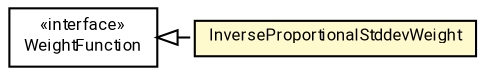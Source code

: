 #!/usr/local/bin/dot
#
# Class diagram 
# Generated by UMLGraph version R5_7_2-60-g0e99a6 (http://www.spinellis.gr/umlgraph/)
#

digraph G {
	graph [fontnames="svg"]
	edge [fontname="Roboto",fontsize=7,labelfontname="Roboto",labelfontsize=7,color="black"];
	node [fontname="Roboto",fontcolor="black",fontsize=8,shape=plaintext,margin=0,width=0,height=0];
	nodesep=0.15;
	ranksep=0.25;
	rankdir=LR;
	// de.lmu.ifi.dbs.elki.math.linearalgebra.pca.weightfunctions.WeightFunction
	c5519670 [label=<<table title="de.lmu.ifi.dbs.elki.math.linearalgebra.pca.weightfunctions.WeightFunction" border="0" cellborder="1" cellspacing="0" cellpadding="2" href="WeightFunction.html" target="_parent">
		<tr><td><table border="0" cellspacing="0" cellpadding="1">
		<tr><td align="center" balign="center"> &#171;interface&#187; </td></tr>
		<tr><td align="center" balign="center"> <font face="Roboto">WeightFunction</font> </td></tr>
		</table></td></tr>
		</table>>, URL="WeightFunction.html"];
	// de.lmu.ifi.dbs.elki.math.linearalgebra.pca.weightfunctions.InverseProportionalStddevWeight
	c5519675 [label=<<table title="de.lmu.ifi.dbs.elki.math.linearalgebra.pca.weightfunctions.InverseProportionalStddevWeight" border="0" cellborder="1" cellspacing="0" cellpadding="2" bgcolor="lemonChiffon" href="InverseProportionalStddevWeight.html" target="_parent">
		<tr><td><table border="0" cellspacing="0" cellpadding="1">
		<tr><td align="center" balign="center"> <font face="Roboto">InverseProportionalStddevWeight</font> </td></tr>
		</table></td></tr>
		</table>>, URL="InverseProportionalStddevWeight.html"];
	// de.lmu.ifi.dbs.elki.math.linearalgebra.pca.weightfunctions.InverseProportionalStddevWeight implements de.lmu.ifi.dbs.elki.math.linearalgebra.pca.weightfunctions.WeightFunction
	c5519670 -> c5519675 [arrowtail=empty,style=dashed,dir=back,weight=9];
}

